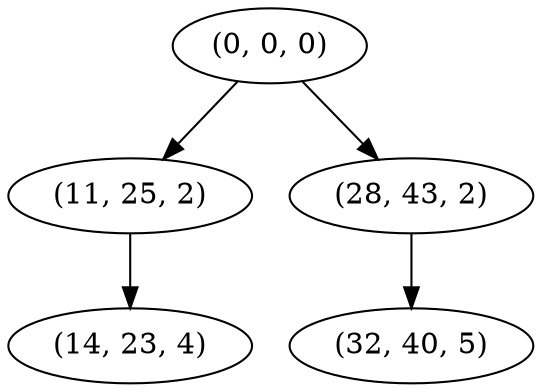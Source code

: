 digraph tree {
    "(0, 0, 0)";
    "(11, 25, 2)";
    "(14, 23, 4)";
    "(28, 43, 2)";
    "(32, 40, 5)";
    "(0, 0, 0)" -> "(11, 25, 2)";
    "(0, 0, 0)" -> "(28, 43, 2)";
    "(11, 25, 2)" -> "(14, 23, 4)";
    "(28, 43, 2)" -> "(32, 40, 5)";
}
